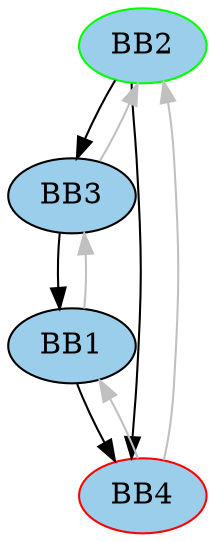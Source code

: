 digraph G {
BB2 -> BB3;
BB2 -> BB4;
BB2[fillcolor="#9ACEEB" style=filled];
BB3 -> BB1;
BB3[fillcolor="#9ACEEB" style=filled];
BB3 -> BB2[color=grey];
BB4[fillcolor="#9ACEEB" style=filled];
BB4 -> BB2[color=grey];
BB4 -> BB1[color=grey];
BB1 -> BB4;
BB1[fillcolor="#9ACEEB" style=filled];
BB1 -> BB3[color=grey];
BB4 [color=red style=filled] ;
BB2 [color=green style=filled];
}
